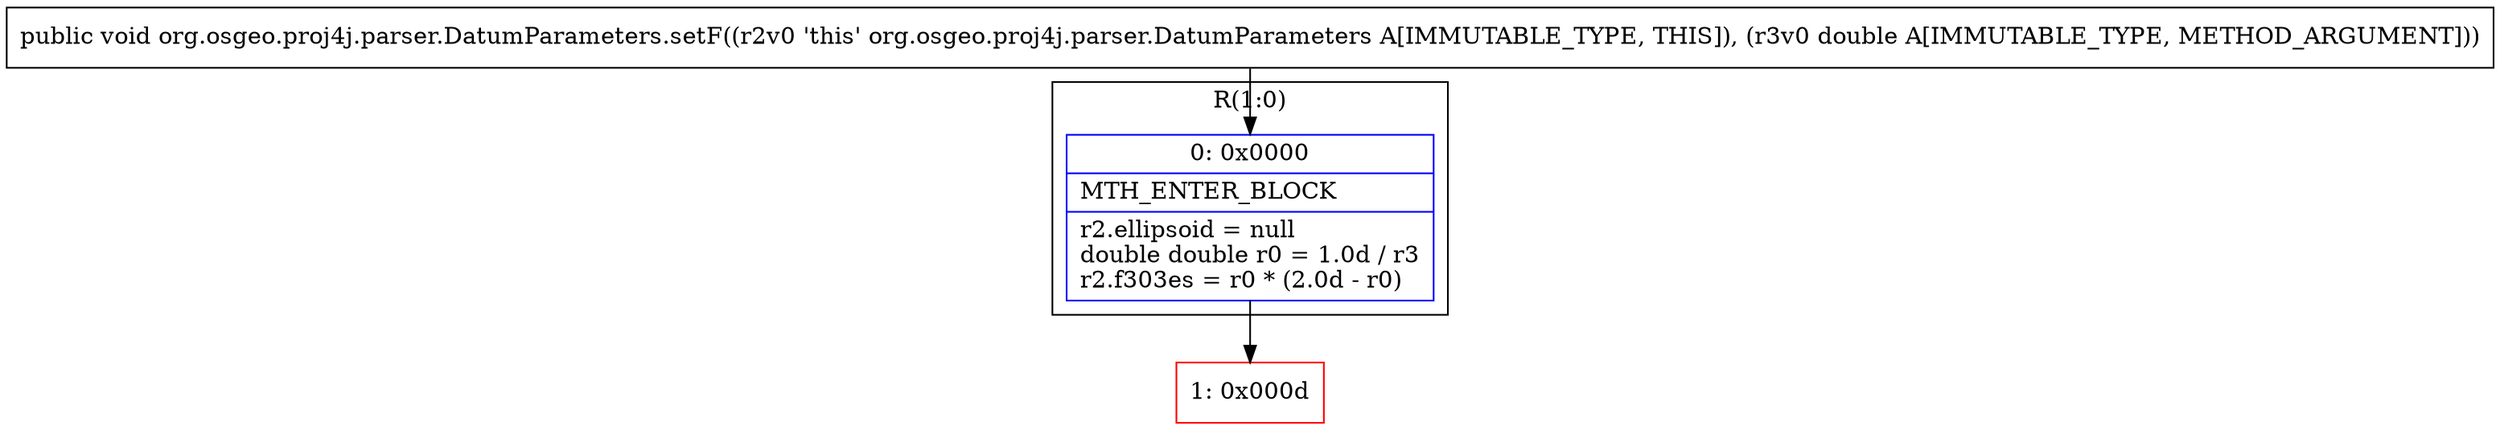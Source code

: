 digraph "CFG fororg.osgeo.proj4j.parser.DatumParameters.setF(D)V" {
subgraph cluster_Region_2052966540 {
label = "R(1:0)";
node [shape=record,color=blue];
Node_0 [shape=record,label="{0\:\ 0x0000|MTH_ENTER_BLOCK\l|r2.ellipsoid = null\ldouble double r0 = 1.0d \/ r3\lr2.f303es = r0 * (2.0d \- r0)\l}"];
}
Node_1 [shape=record,color=red,label="{1\:\ 0x000d}"];
MethodNode[shape=record,label="{public void org.osgeo.proj4j.parser.DatumParameters.setF((r2v0 'this' org.osgeo.proj4j.parser.DatumParameters A[IMMUTABLE_TYPE, THIS]), (r3v0 double A[IMMUTABLE_TYPE, METHOD_ARGUMENT])) }"];
MethodNode -> Node_0;
Node_0 -> Node_1;
}

